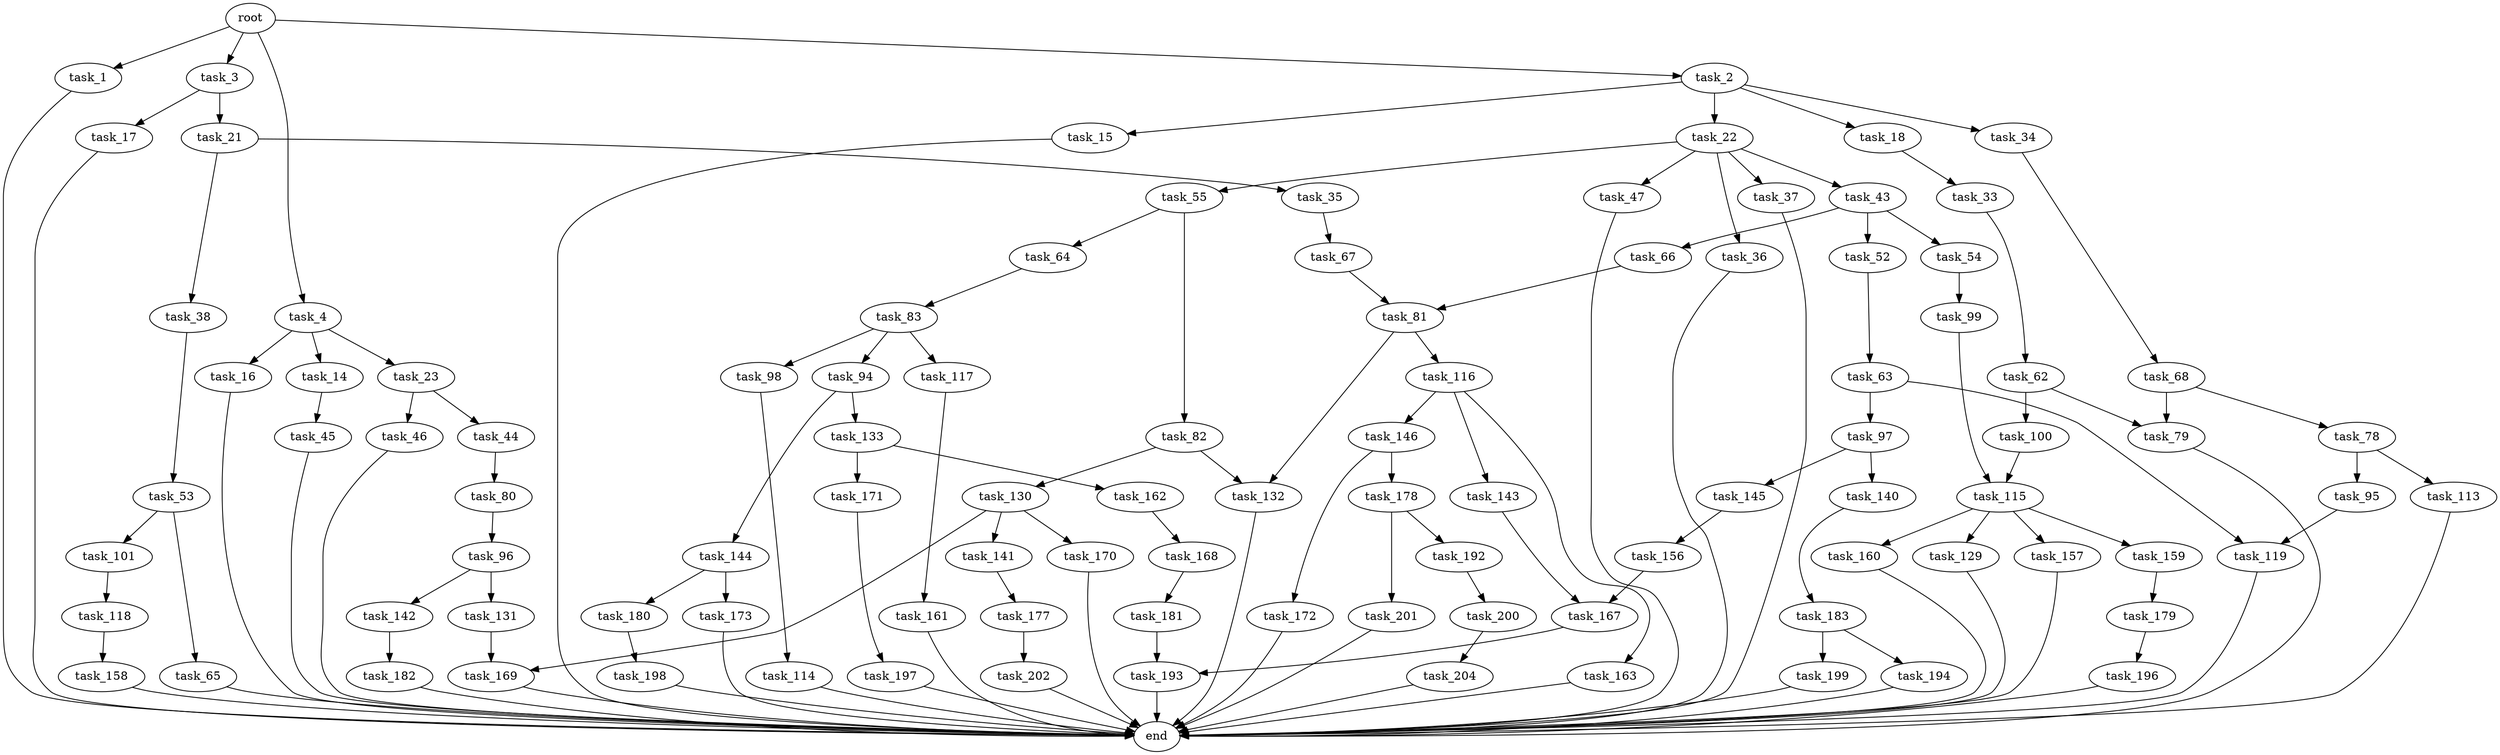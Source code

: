 digraph G {
  root [size="0.000000"];
  task_1 [size="864460228391.000000"];
  task_2 [size="1073741824000.000000"];
  task_3 [size="782757789696.000000"];
  task_4 [size="171001193352.000000"];
  end [size="0.000000"];
  task_15 [size="5159520763.000000"];
  task_18 [size="2084617914.000000"];
  task_22 [size="409234249035.000000"];
  task_34 [size="361463033646.000000"];
  task_17 [size="8855332546.000000"];
  task_21 [size="1073741824000.000000"];
  task_14 [size="960448945115.000000"];
  task_16 [size="1430619472.000000"];
  task_23 [size="1423239012.000000"];
  task_45 [size="122972247026.000000"];
  task_33 [size="25037085858.000000"];
  task_35 [size="8589934592.000000"];
  task_38 [size="368293445632.000000"];
  task_36 [size="12454825646.000000"];
  task_37 [size="28991029248.000000"];
  task_43 [size="424248515152.000000"];
  task_47 [size="42740443403.000000"];
  task_55 [size="549755813888.000000"];
  task_44 [size="45575443512.000000"];
  task_46 [size="43257049014.000000"];
  task_62 [size="185677997760.000000"];
  task_68 [size="368293445632.000000"];
  task_67 [size="179191800420.000000"];
  task_53 [size="7962937180.000000"];
  task_52 [size="1036691969212.000000"];
  task_54 [size="493851869875.000000"];
  task_66 [size="1458532406.000000"];
  task_80 [size="122597351489.000000"];
  task_63 [size="1073741824000.000000"];
  task_65 [size="1163063607.000000"];
  task_101 [size="549755813888.000000"];
  task_99 [size="8288002468.000000"];
  task_64 [size="158051501127.000000"];
  task_82 [size="4609728121.000000"];
  task_79 [size="3636380056.000000"];
  task_100 [size="483153815371.000000"];
  task_97 [size="16693422736.000000"];
  task_119 [size="20572037773.000000"];
  task_83 [size="1236208998.000000"];
  task_81 [size="420936319390.000000"];
  task_78 [size="141612713102.000000"];
  task_95 [size="154128596268.000000"];
  task_113 [size="368293445632.000000"];
  task_96 [size="782757789696.000000"];
  task_116 [size="113609850314.000000"];
  task_132 [size="3410393288.000000"];
  task_130 [size="368293445632.000000"];
  task_94 [size="1073741824000.000000"];
  task_98 [size="3869103477.000000"];
  task_117 [size="23255543065.000000"];
  task_133 [size="87895153076.000000"];
  task_144 [size="303221547.000000"];
  task_131 [size="57687509229.000000"];
  task_142 [size="21293218672.000000"];
  task_140 [size="231928233984.000000"];
  task_145 [size="107871349512.000000"];
  task_114 [size="72576775344.000000"];
  task_115 [size="7913301070.000000"];
  task_118 [size="28991029248.000000"];
  task_129 [size="14949523656.000000"];
  task_157 [size="660582823916.000000"];
  task_159 [size="10727173807.000000"];
  task_160 [size="68719476736.000000"];
  task_143 [size="28991029248.000000"];
  task_146 [size="798644497204.000000"];
  task_163 [size="231928233984.000000"];
  task_161 [size="17583548022.000000"];
  task_158 [size="368293445632.000000"];
  task_141 [size="793229401731.000000"];
  task_169 [size="315943642817.000000"];
  task_170 [size="549755813888.000000"];
  task_162 [size="17298285817.000000"];
  task_171 [size="549755813888.000000"];
  task_183 [size="231928233984.000000"];
  task_177 [size="134217728000.000000"];
  task_182 [size="549755813888.000000"];
  task_167 [size="10584948020.000000"];
  task_173 [size="22231358020.000000"];
  task_180 [size="736476823294.000000"];
  task_156 [size="367491012171.000000"];
  task_172 [size="74773746764.000000"];
  task_178 [size="580022156994.000000"];
  task_179 [size="4910181890.000000"];
  task_168 [size="22384166692.000000"];
  task_193 [size="49856831462.000000"];
  task_181 [size="983361112431.000000"];
  task_197 [size="17159346335.000000"];
  task_202 [size="28991029248.000000"];
  task_192 [size="549755813888.000000"];
  task_201 [size="319578233142.000000"];
  task_196 [size="28991029248.000000"];
  task_198 [size="13722664750.000000"];
  task_194 [size="221645386157.000000"];
  task_199 [size="19351977950.000000"];
  task_200 [size="1990432991.000000"];
  task_204 [size="28991029248.000000"];

  root -> task_1 [size="1.000000"];
  root -> task_2 [size="1.000000"];
  root -> task_3 [size="1.000000"];
  root -> task_4 [size="1.000000"];
  task_1 -> end [size="1.000000"];
  task_2 -> task_15 [size="838860800.000000"];
  task_2 -> task_18 [size="838860800.000000"];
  task_2 -> task_22 [size="838860800.000000"];
  task_2 -> task_34 [size="838860800.000000"];
  task_3 -> task_17 [size="679477248.000000"];
  task_3 -> task_21 [size="679477248.000000"];
  task_4 -> task_14 [size="134217728.000000"];
  task_4 -> task_16 [size="134217728.000000"];
  task_4 -> task_23 [size="134217728.000000"];
  task_15 -> end [size="1.000000"];
  task_18 -> task_33 [size="33554432.000000"];
  task_22 -> task_36 [size="301989888.000000"];
  task_22 -> task_37 [size="301989888.000000"];
  task_22 -> task_43 [size="301989888.000000"];
  task_22 -> task_47 [size="301989888.000000"];
  task_22 -> task_55 [size="301989888.000000"];
  task_34 -> task_68 [size="301989888.000000"];
  task_17 -> end [size="1.000000"];
  task_21 -> task_35 [size="838860800.000000"];
  task_21 -> task_38 [size="838860800.000000"];
  task_14 -> task_45 [size="838860800.000000"];
  task_16 -> end [size="1.000000"];
  task_23 -> task_44 [size="33554432.000000"];
  task_23 -> task_46 [size="33554432.000000"];
  task_45 -> end [size="1.000000"];
  task_33 -> task_62 [size="679477248.000000"];
  task_35 -> task_67 [size="33554432.000000"];
  task_38 -> task_53 [size="411041792.000000"];
  task_36 -> end [size="1.000000"];
  task_37 -> end [size="1.000000"];
  task_43 -> task_52 [size="838860800.000000"];
  task_43 -> task_54 [size="838860800.000000"];
  task_43 -> task_66 [size="838860800.000000"];
  task_47 -> end [size="1.000000"];
  task_55 -> task_64 [size="536870912.000000"];
  task_55 -> task_82 [size="536870912.000000"];
  task_44 -> task_80 [size="838860800.000000"];
  task_46 -> end [size="1.000000"];
  task_62 -> task_79 [size="134217728.000000"];
  task_62 -> task_100 [size="134217728.000000"];
  task_68 -> task_78 [size="411041792.000000"];
  task_68 -> task_79 [size="411041792.000000"];
  task_67 -> task_81 [size="134217728.000000"];
  task_53 -> task_65 [size="411041792.000000"];
  task_53 -> task_101 [size="411041792.000000"];
  task_52 -> task_63 [size="679477248.000000"];
  task_54 -> task_99 [size="679477248.000000"];
  task_66 -> task_81 [size="33554432.000000"];
  task_80 -> task_96 [size="301989888.000000"];
  task_63 -> task_97 [size="838860800.000000"];
  task_63 -> task_119 [size="838860800.000000"];
  task_65 -> end [size="1.000000"];
  task_101 -> task_118 [size="536870912.000000"];
  task_99 -> task_115 [size="209715200.000000"];
  task_64 -> task_83 [size="209715200.000000"];
  task_82 -> task_130 [size="75497472.000000"];
  task_82 -> task_132 [size="75497472.000000"];
  task_79 -> end [size="1.000000"];
  task_100 -> task_115 [size="301989888.000000"];
  task_97 -> task_140 [size="536870912.000000"];
  task_97 -> task_145 [size="536870912.000000"];
  task_119 -> end [size="1.000000"];
  task_83 -> task_94 [size="33554432.000000"];
  task_83 -> task_98 [size="33554432.000000"];
  task_83 -> task_117 [size="33554432.000000"];
  task_81 -> task_116 [size="838860800.000000"];
  task_81 -> task_132 [size="838860800.000000"];
  task_78 -> task_95 [size="209715200.000000"];
  task_78 -> task_113 [size="209715200.000000"];
  task_95 -> task_119 [size="134217728.000000"];
  task_113 -> end [size="1.000000"];
  task_96 -> task_131 [size="679477248.000000"];
  task_96 -> task_142 [size="679477248.000000"];
  task_116 -> task_143 [size="209715200.000000"];
  task_116 -> task_146 [size="209715200.000000"];
  task_116 -> task_163 [size="209715200.000000"];
  task_132 -> end [size="1.000000"];
  task_130 -> task_141 [size="411041792.000000"];
  task_130 -> task_169 [size="411041792.000000"];
  task_130 -> task_170 [size="411041792.000000"];
  task_94 -> task_133 [size="838860800.000000"];
  task_94 -> task_144 [size="838860800.000000"];
  task_98 -> task_114 [size="301989888.000000"];
  task_117 -> task_161 [size="679477248.000000"];
  task_133 -> task_162 [size="301989888.000000"];
  task_133 -> task_171 [size="301989888.000000"];
  task_144 -> task_173 [size="33554432.000000"];
  task_144 -> task_180 [size="33554432.000000"];
  task_131 -> task_169 [size="209715200.000000"];
  task_142 -> task_182 [size="411041792.000000"];
  task_140 -> task_183 [size="301989888.000000"];
  task_145 -> task_156 [size="134217728.000000"];
  task_114 -> end [size="1.000000"];
  task_115 -> task_129 [size="209715200.000000"];
  task_115 -> task_157 [size="209715200.000000"];
  task_115 -> task_159 [size="209715200.000000"];
  task_115 -> task_160 [size="209715200.000000"];
  task_118 -> task_158 [size="75497472.000000"];
  task_129 -> end [size="1.000000"];
  task_157 -> end [size="1.000000"];
  task_159 -> task_179 [size="209715200.000000"];
  task_160 -> end [size="1.000000"];
  task_143 -> task_167 [size="75497472.000000"];
  task_146 -> task_172 [size="679477248.000000"];
  task_146 -> task_178 [size="679477248.000000"];
  task_163 -> end [size="1.000000"];
  task_161 -> end [size="1.000000"];
  task_158 -> end [size="1.000000"];
  task_141 -> task_177 [size="838860800.000000"];
  task_169 -> end [size="1.000000"];
  task_170 -> end [size="1.000000"];
  task_162 -> task_168 [size="411041792.000000"];
  task_171 -> task_197 [size="536870912.000000"];
  task_183 -> task_194 [size="301989888.000000"];
  task_183 -> task_199 [size="301989888.000000"];
  task_177 -> task_202 [size="209715200.000000"];
  task_182 -> end [size="1.000000"];
  task_167 -> task_193 [size="209715200.000000"];
  task_173 -> end [size="1.000000"];
  task_180 -> task_198 [size="838860800.000000"];
  task_156 -> task_167 [size="301989888.000000"];
  task_172 -> end [size="1.000000"];
  task_178 -> task_192 [size="838860800.000000"];
  task_178 -> task_201 [size="838860800.000000"];
  task_179 -> task_196 [size="209715200.000000"];
  task_168 -> task_181 [size="679477248.000000"];
  task_193 -> end [size="1.000000"];
  task_181 -> task_193 [size="838860800.000000"];
  task_197 -> end [size="1.000000"];
  task_202 -> end [size="1.000000"];
  task_192 -> task_200 [size="536870912.000000"];
  task_201 -> end [size="1.000000"];
  task_196 -> end [size="1.000000"];
  task_198 -> end [size="1.000000"];
  task_194 -> end [size="1.000000"];
  task_199 -> end [size="1.000000"];
  task_200 -> task_204 [size="33554432.000000"];
  task_204 -> end [size="1.000000"];
}
